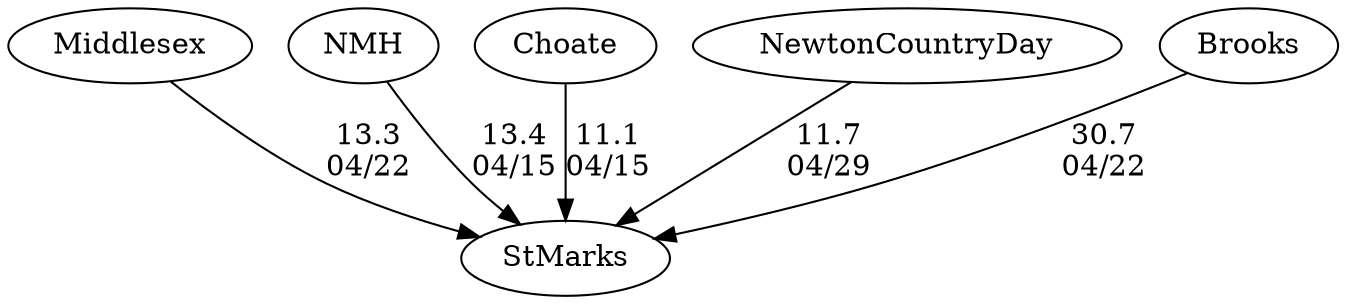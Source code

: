 digraph girls4foursStMarks {Middlesex [URL="girls4foursStMarksMiddlesex.html"];NMH [URL="girls4foursStMarksNMH.html"];Choate [URL="girls4foursStMarksChoate.html"];StMarks [URL="girls4foursStMarksStMarks.html"];NewtonCountryDay [URL="girls4foursStMarksNewtonCountryDay.html"];Brooks [URL="girls4foursStMarksBrooks.html"];Brooks -> StMarks[label="30.7
04/22", weight="70", tooltip="NEIRA Boys & Girls Fours,St. Marks vs. Brooks and Middlesex			
Distance: 1500m Conditions: A perfect day at Lake Quinsigamund, just gray enough for no pleasure boats and a tailwind that picked up a bit over the course of the racing period. Comments: Race order was G1-B4-G4-B3-G3-B2-G2-B1. Most races started a length over the line except for G2. Thank you to Brooks and Middlesex for coming to Worcester for some great racing.
None", URL="http://www.row2k.com/results/resultspage.cfm?UID=36741E74C58C544410744419A91809EC&cat=5", random="random"]; 
Middlesex -> StMarks[label="13.3
04/22", weight="87", tooltip="NEIRA Boys & Girls Fours,St. Marks vs. Brooks and Middlesex			
Distance: 1500m Conditions: A perfect day at Lake Quinsigamund, just gray enough for no pleasure boats and a tailwind that picked up a bit over the course of the racing period. Comments: Race order was G1-B4-G4-B3-G3-B2-G2-B1. Most races started a length over the line except for G2. Thank you to Brooks and Middlesex for coming to Worcester for some great racing.
None", URL="http://www.row2k.com/results/resultspage.cfm?UID=36741E74C58C544410744419A91809EC&cat=5", random="random"]; 
NMH -> StMarks[label="13.4
04/15", weight="87", tooltip="NEIRA Boys & Girls Fours,Worcester vs. Choate, St. Mark's, Northfield Mount Hermon, Bancroft			
Distance: Worcester Academy Conditions: Sunny with minimal wind and no chop. Comments: Referee: Paul Carabillo
A special thanks to Paul, all of the coaches, and the parents who made our opening foray into the Spring '23 season a memorable and enjoyable competition.
None", URL="http://www.row2k.com/results/resultspage.cfm?UID=EACEE7F329205F77F3F7014E85F30C2B&cat=5", random="random"]; 
Choate -> StMarks[label="11.1
04/15", weight="89", tooltip="NEIRA Boys & Girls Fours,Worcester vs. Choate, St. Mark's, Northfield Mount Hermon, Bancroft			
Distance: Worcester Academy Conditions: Sunny with minimal wind and no chop. Comments: Referee: Paul Carabillo
A special thanks to Paul, all of the coaches, and the parents who made our opening foray into the Spring '23 season a memorable and enjoyable competition.
None", URL="http://www.row2k.com/results/resultspage.cfm?UID=EACEE7F329205F77F3F7014E85F30C2B&cat=5", random="random"]; 
NewtonCountryDay -> StMarks[label="11.7
04/29", weight="89", tooltip="NEIRA Boys & Girls Fours,St. Marks vs. Nobles, Brewster & NCDS			
Distance: 1500m Conditions: Great conditions on Lake Q - 8-10mph crosswind at beginning of races, tapering to 6-8mph by end of the racing. Very nice water. Comments: Races were started within 10m of the line (before or after), except for G1 which was over a boat length over the line. Thank you to all the visiting coaches who helped on the water today with timing and marshaling. The rain held off and we had a great afternoon of racing.
None", URL="http://www.row2k.com/results/resultspage.cfm?UID=ECC2D848FD3B652027FAF8EF8C359ADE&cat=5", random="random"]}